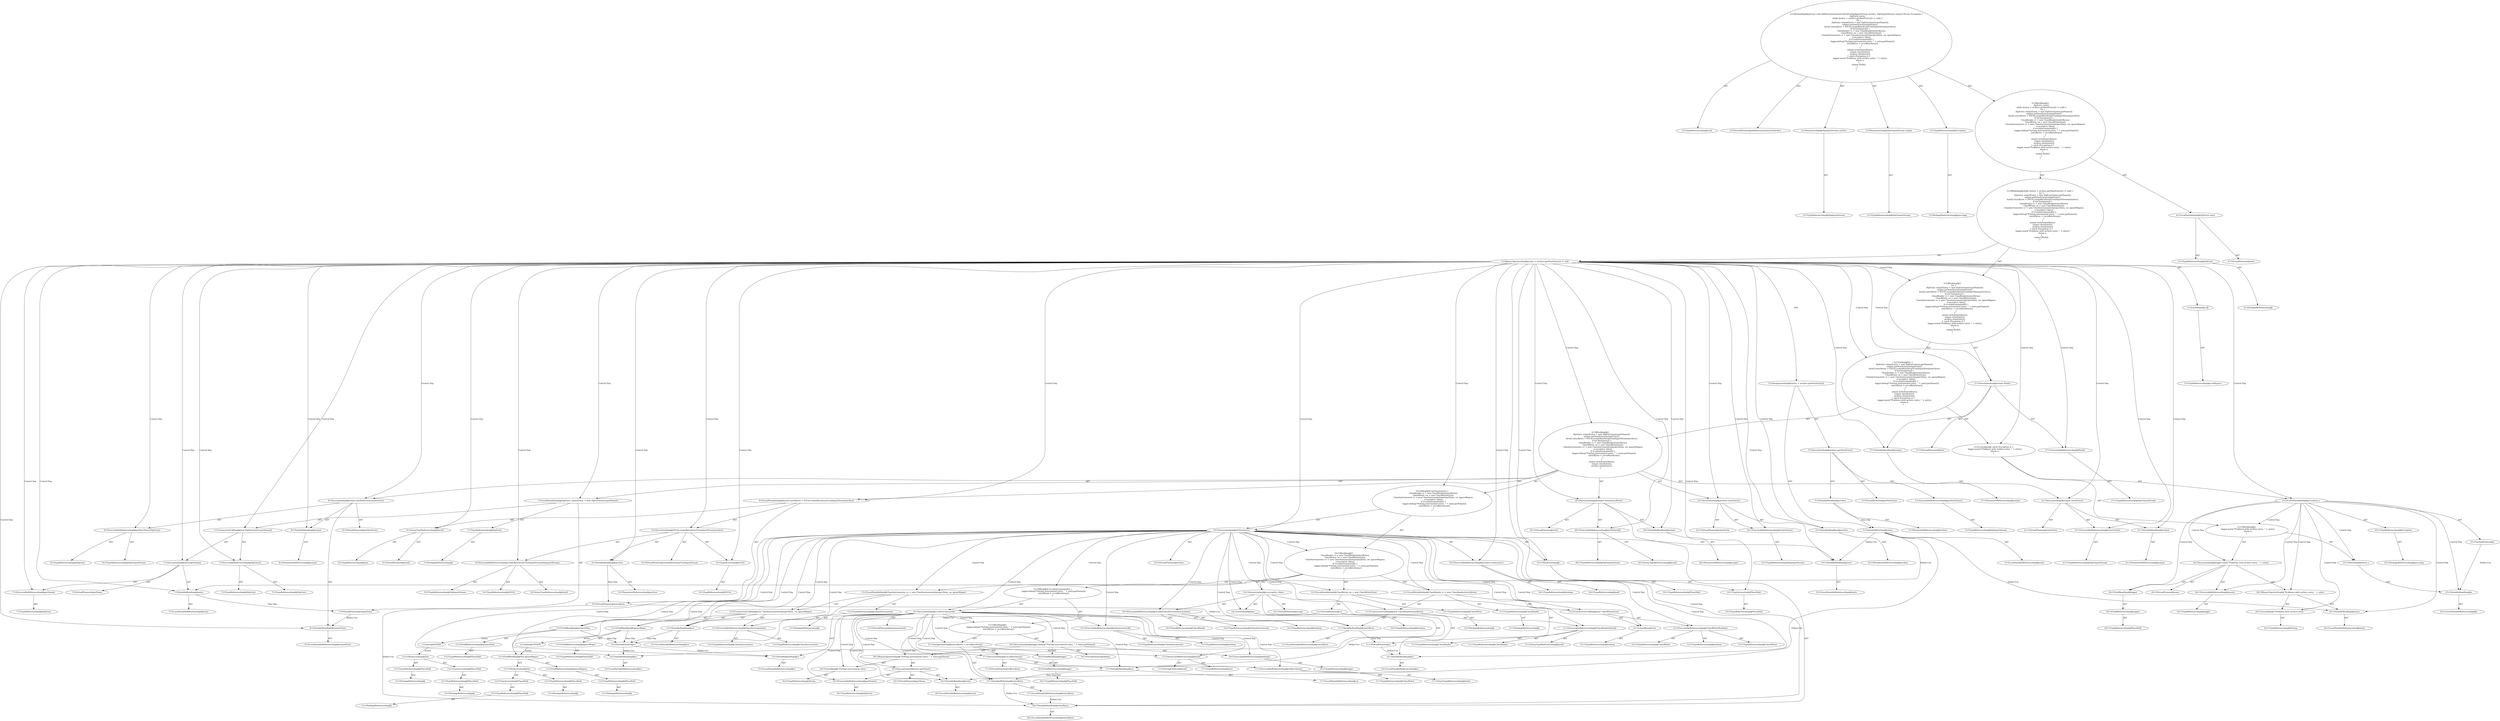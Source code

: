 digraph "addInstrumentationToArchive#?,ZipInputStream,ZipOutputStream" {
0 [label="2:CtTypeReferenceImpl@void" shape=ellipse]
1 [label="2:CtVirtualElement@addInstrumentationToArchive" shape=ellipse]
2 [label="2:CtParameterImpl@ZipInputStream archive" shape=ellipse]
3 [label="2:CtTypeReferenceImpl@ZipInputStream" shape=ellipse]
4 [label="2:CtParameterImpl@ZipOutputStream output" shape=ellipse]
5 [label="2:CtTypeReferenceImpl@ZipOutputStream" shape=ellipse]
6 [label="3:CtTypeReferenceImpl@Exception" shape=ellipse]
7 [label="3:CtPackageReferenceImpl@java.lang" shape=ellipse]
8 [label="4:CtTypeReferenceImpl@ZipEntry" shape=ellipse]
9 [label="4:CtPackageReferenceImpl@" shape=ellipse]
10 [label="4:CtVirtualElement@entry" shape=ellipse]
11 [label="4:CtLocalVariableImpl@ZipEntry entry" shape=ellipse]
12 [label="5:CtVariableWriteImpl@entry" shape=ellipse]
13 [label="5:CtLocalVariableReferenceImpl@entry" shape=ellipse]
14 [label="5:CtExecutableReferenceImpl@getNextEntry()" shape=ellipse]
15 [label="5:CtTypeReferenceImpl@ZipInputStream" shape=ellipse]
16 [label="5:CtVirtualElement@getNextEntry" shape=ellipse]
17 [label="5:CtVariableReadImpl@archive" shape=ellipse]
18 [label="5:CtParameterReferenceImpl@archive" shape=ellipse]
19 [label="5:CtInvocationImpl@archive.getNextEntry()" shape=ellipse]
20 [label="5:CtAssignmentImpl@(entry = archive.getNextEntry())" shape=ellipse]
21 [label="5:CtLiteralImpl@null" shape=ellipse]
22 [label="5:CtTypeReferenceImpl@<nulltype>" shape=ellipse]
23 [label="5:CtBinaryOperatorImpl@(entry = archive.getNextEntry()) != null" shape=ellipse]
24 [label="7:CtTypeReferenceImpl@ZipEntry" shape=ellipse]
25 [label="7:CtPackageReferenceImpl@" shape=ellipse]
26 [label="7:CtExecutableReferenceImpl@ZipEntry()" shape=ellipse]
27 [label="7:CtTypeReferenceImpl@ZipEntry" shape=ellipse]
28 [label="7:CtTypeReferenceImpl@ZipEntry" shape=ellipse]
29 [label="7:CtExecutableReferenceImpl@getName()" shape=ellipse]
30 [label="7:CtTypeReferenceImpl@ZipEntry" shape=ellipse]
31 [label="7:CtVirtualElement@getName" shape=ellipse]
32 [label="7:CtVariableReadImpl@entry" shape=ellipse]
33 [label="7:CtLocalVariableReferenceImpl@entry" shape=ellipse]
34 [label="7:CtInvocationImpl@entry.getName()" shape=ellipse]
35 [label="7:CtConstructorCallImpl@new ZipEntry(entry.getName())" shape=ellipse]
36 [label="7:CtVirtualElement@outputEntry" shape=ellipse]
37 [label="7:CtLocalVariableImpl@ZipEntry outputEntry = new ZipEntry(entry.getName())" shape=ellipse]
38 [label="8:CtExecutableReferenceImpl@putNextEntry(ZipEntry)" shape=ellipse]
39 [label="8:CtTypeReferenceImpl@ZipOutputStream" shape=ellipse]
40 [label="8:CtTypeReferenceImpl@ZipEntry" shape=ellipse]
41 [label="8:CtVirtualElement@putNextEntry" shape=ellipse]
42 [label="8:CtVariableReadImpl@output" shape=ellipse]
43 [label="8:CtParameterReferenceImpl@output" shape=ellipse]
44 [label="8:CtVariableReadImpl@outputEntry" shape=ellipse]
45 [label="8:CtLocalVariableReferenceImpl@outputEntry" shape=ellipse]
46 [label="8:CtInvocationImpl@output.putNextEntry(outputEntry)" shape=ellipse]
47 [label="9:CtVirtualElement@byte[]" shape=ellipse]
48 [label="9:CtArrayTypeReferenceImpl@byte[]" shape=ellipse]
49 [label="9:CtTypeReferenceImpl@byte" shape=ellipse]
50 [label="9:CtExecutableReferenceImpl@createByteArrayFromInputStream(ZipInputStream)" shape=ellipse]
51 [label="9:CtTypeReferenceImpl@IOUtil" shape=ellipse]
52 [label="9:CtArrayTypeReferenceImpl@byte[]" shape=ellipse]
53 [label="9:CtTypeReferenceImpl@ZipInputStream" shape=ellipse]
54 [label="9:CtVirtualElement@createByteArrayFromInputStream" shape=ellipse]
55 [label="9:CtTypeAccessImpl@IOUtil" shape=ellipse]
56 [label="9:CtTypeReferenceImpl@IOUtil" shape=ellipse]
57 [label="9:CtVariableReadImpl@archive" shape=ellipse]
58 [label="9:CtParameterReferenceImpl@archive" shape=ellipse]
59 [label="9:CtInvocationImpl@IOUtil.createByteArrayFromInputStream(archive)" shape=ellipse]
60 [label="9:CtVirtualElement@entryBytes" shape=ellipse]
61 [label="9:CtLocalVariableImpl@byte[] entryBytes = IOUtil.createByteArrayFromInputStream(archive)" shape=ellipse]
62 [label="10:CtExecutableReferenceImpl@isClass(<unknown>)" shape=ellipse]
63 [label="10:CtTypeReferenceImpl@boolean" shape=ellipse]
64 [label="10:CtTypeReferenceImpl@null" shape=ellipse]
65 [label="10:CtVirtualElement@isClass" shape=ellipse]
66 [label="10:CtTypeAccessImpl@PlaceHold" shape=ellipse]
67 [label="10:CtTypeReferenceImpl@PlaceHold" shape=ellipse]
68 [label="10:CtThisAccessImpl@" shape=ellipse]
69 [label="10:CtTypeReferenceImpl@PlaceHold" shape=ellipse]
70 [label="10:CtVariableReadImpl@entry" shape=ellipse]
71 [label="10:CtLocalVariableReferenceImpl@entry" shape=ellipse]
72 [label="10:CtInvocationImpl@isClass(entry)" shape=ellipse]
73 [label="11:CtTypeReferenceImpl@ClassReader" shape=ellipse]
74 [label="11:CtPackageReferenceImpl@" shape=ellipse]
75 [label="11:CtExecutableReferenceImpl@ClassReader(byte[])" shape=ellipse]
76 [label="11:CtTypeReferenceImpl@ClassReader" shape=ellipse]
77 [label="11:CtTypeReferenceImpl@ClassReader" shape=ellipse]
78 [label="11:CtArrayTypeReferenceImpl@byte[]" shape=ellipse]
79 [label="11:CtVariableReadImpl@entryBytes" shape=ellipse]
80 [label="11:CtLocalVariableReferenceImpl@entryBytes" shape=ellipse]
81 [label="11:CtConstructorCallImpl@new ClassReader(entryBytes)" shape=ellipse]
82 [label="11:CtVirtualElement@cr" shape=ellipse]
83 [label="11:CtLocalVariableImpl@ClassReader cr = new ClassReader(entryBytes)" shape=ellipse]
84 [label="12:CtTypeReferenceImpl@ClassWriter" shape=ellipse]
85 [label="12:CtPackageReferenceImpl@" shape=ellipse]
86 [label="12:CtExecutableReferenceImpl@ClassWriter(boolean)" shape=ellipse]
87 [label="12:CtTypeReferenceImpl@ClassWriter" shape=ellipse]
88 [label="12:CtTypeReferenceImpl@ClassWriter" shape=ellipse]
89 [label="12:CtTypeReferenceImpl@boolean" shape=ellipse]
90 [label="12:CtLiteralImpl@true" shape=ellipse]
91 [label="12:CtTypeReferenceImpl@boolean" shape=ellipse]
92 [label="12:CtConstructorCallImpl@new ClassWriter(true)" shape=ellipse]
93 [label="12:CtVirtualElement@cw" shape=ellipse]
94 [label="12:CtLocalVariableImpl@ClassWriter cw = new ClassWriter(true)" shape=ellipse]
95 [label="13:CtTypeReferenceImpl@ClassInstrumenter" shape=ellipse]
96 [label="13:CtPackageReferenceImpl@" shape=ellipse]
97 [label="13:CtExecutableReferenceImpl@ClassInstrumenter()" shape=ellipse]
98 [label="13:CtTypeReferenceImpl@ClassInstrumenter" shape=ellipse]
99 [label="13:CtTypeReferenceImpl@ClassInstrumenter" shape=ellipse]
100 [label="13:CtFieldReferenceImpl@projectData" shape=ellipse]
101 [label="13:CtTypeReferenceImpl@PlaceHold" shape=ellipse]
102 [label="13:CtFieldReadImpl@projectData" shape=ellipse]
103 [label="13:CtVariableReadImpl@cw" shape=ellipse]
104 [label="13:CtLocalVariableReferenceImpl@cw" shape=ellipse]
105 [label="13:CtFieldReferenceImpl@ignoreRegex" shape=ellipse]
106 [label="13:CtTypeReferenceImpl@PlaceHold" shape=ellipse]
107 [label="13:CtFieldReadImpl@ignoreRegex" shape=ellipse]
108 [label="13:CtConstructorCallImpl@new ClassInstrumenter(projectData, cw, ignoreRegex)" shape=ellipse]
109 [label="13:CtVirtualElement@cv" shape=ellipse]
110 [label="13:CtLocalVariableImpl@ClassInstrumenter cv = new ClassInstrumenter(projectData, cw, ignoreRegex)" shape=ellipse]
111 [label="14:CtExecutableReferenceImpl@accept(ClassInstrumenter,boolean)" shape=ellipse]
112 [label="14:CtTypeReferenceImpl@ClassReader" shape=ellipse]
113 [label="14:CtTypeReferenceImpl@ClassInstrumenter" shape=ellipse]
114 [label="14:CtTypeReferenceImpl@boolean" shape=ellipse]
115 [label="14:CtVirtualElement@accept" shape=ellipse]
116 [label="14:CtVariableReadImpl@cr" shape=ellipse]
117 [label="14:CtLocalVariableReferenceImpl@cr" shape=ellipse]
118 [label="14:CtVariableReadImpl@cv" shape=ellipse]
119 [label="14:CtLocalVariableReferenceImpl@cv" shape=ellipse]
120 [label="14:CtLiteralImpl@false" shape=ellipse]
121 [label="14:CtTypeReferenceImpl@boolean" shape=ellipse]
122 [label="14:CtInvocationImpl@cr.accept(cv, false)" shape=ellipse]
123 [label="15:CtExecutableReferenceImpl@isInstrumented()" shape=ellipse]
124 [label="15:CtTypeReferenceImpl@ClassInstrumenter" shape=ellipse]
125 [label="15:CtTypeReferenceImpl@boolean" shape=ellipse]
126 [label="15:CtVirtualElement@isInstrumented" shape=ellipse]
127 [label="15:CtVariableReadImpl@cv" shape=ellipse]
128 [label="15:CtLocalVariableReferenceImpl@cv" shape=ellipse]
129 [label="15:CtInvocationImpl@cv.isInstrumented()" shape=ellipse]
130 [label="16:CtExecutableReferenceImpl@debug()" shape=ellipse]
131 [label="16:CtTypeReferenceImpl@logger" shape=ellipse]
132 [label="16:CtVirtualElement@debug" shape=ellipse]
133 [label="16:CtFieldReferenceImpl@logger" shape=ellipse]
134 [label="16:CtTypeReferenceImpl@PlaceHold" shape=ellipse]
135 [label="16:CtFieldReadImpl@logger" shape=ellipse]
136 [label="16:CtLiteralImpl@\"Putting instrumeted entry: \"" shape=ellipse]
137 [label="16:CtTypeReferenceImpl@String" shape=ellipse]
138 [label="16:CtExecutableReferenceImpl@getName()" shape=ellipse]
139 [label="16:CtTypeReferenceImpl@ZipEntry" shape=ellipse]
140 [label="16:CtVirtualElement@getName" shape=ellipse]
141 [label="16:CtVariableReadImpl@entry" shape=ellipse]
142 [label="16:CtLocalVariableReferenceImpl@entry" shape=ellipse]
143 [label="16:CtInvocationImpl@entry.getName()" shape=ellipse]
144 [label="16:CtBinaryOperatorImpl@\"Putting instrumeted entry: \" + entry.getName()" shape=ellipse]
145 [label="16:CtInvocationImpl@logger.debug(\"Putting instrumeted entry: \" + entry.getName())" shape=ellipse]
146 [label="17:CtVariableWriteImpl@entryBytes" shape=ellipse]
147 [label="17:CtLocalVariableReferenceImpl@entryBytes" shape=ellipse]
148 [label="17:CtExecutableReferenceImpl@toByteArray()" shape=ellipse]
149 [label="17:CtTypeReferenceImpl@ClassWriter" shape=ellipse]
150 [label="17:CtArrayTypeReferenceImpl@byte[]" shape=ellipse]
151 [label="17:CtVirtualElement@toByteArray" shape=ellipse]
152 [label="17:CtVariableReadImpl@cw" shape=ellipse]
153 [label="17:CtLocalVariableReferenceImpl@cw" shape=ellipse]
154 [label="17:CtInvocationImpl@cw.toByteArray()" shape=ellipse]
155 [label="17:CtVirtualElement@byte[]" shape=ellipse]
156 [label="17:CtArrayTypeReferenceImpl@byte[]" shape=ellipse]
157 [label="17:CtTypeReferenceImpl@byte" shape=ellipse]
158 [label="17:CtAssignmentImpl@entryBytes = cw.toByteArray()" shape=ellipse]
159 [label="15:CtBlockImpl@\{
    logger.debug(\"Putting instrumeted entry: \" + entry.getName());
    entryBytes = cw.toByteArray();
\}" shape=ellipse]
160 [label="15:CtIfImpl@if (cv.isInstrumented()) \{
    logger.debug(\"Putting instrumeted entry: \" + entry.getName());
    entryBytes = cw.toByteArray();
\}" shape=ellipse]
161 [label="10:CtBlockImpl@\{
    ClassReader cr = new ClassReader(entryBytes);
    ClassWriter cw = new ClassWriter(true);
    ClassInstrumenter cv = new ClassInstrumenter(projectData, cw, ignoreRegex);
    cr.accept(cv, false);
    if (cv.isInstrumented()) \{
        logger.debug(\"Putting instrumeted entry: \" + entry.getName());
        entryBytes = cw.toByteArray();
    \}
\}" shape=ellipse]
162 [label="10:CtIfImpl@if (isClass(entry)) \{
    ClassReader cr = new ClassReader(entryBytes);
    ClassWriter cw = new ClassWriter(true);
    ClassInstrumenter cv = new ClassInstrumenter(projectData, cw, ignoreRegex);
    cr.accept(cv, false);
    if (cv.isInstrumented()) \{
        logger.debug(\"Putting instrumeted entry: \" + entry.getName());
        entryBytes = cw.toByteArray();
    \}
\}" shape=ellipse]
163 [label="20:CtExecutableReferenceImpl@write(byte[])" shape=ellipse]
164 [label="20:CtTypeReferenceImpl@ZipOutputStream" shape=ellipse]
165 [label="20:CtArrayTypeReferenceImpl@byte[]" shape=ellipse]
166 [label="20:CtVirtualElement@write" shape=ellipse]
167 [label="20:CtVariableReadImpl@output" shape=ellipse]
168 [label="20:CtParameterReferenceImpl@output" shape=ellipse]
169 [label="20:CtVariableReadImpl@entryBytes" shape=ellipse]
170 [label="20:CtLocalVariableReferenceImpl@entryBytes" shape=ellipse]
171 [label="20:CtInvocationImpl@output.write(entryBytes)" shape=ellipse]
172 [label="21:CtExecutableReferenceImpl@closeEntry()" shape=ellipse]
173 [label="21:CtTypeReferenceImpl@ZipOutputStream" shape=ellipse]
174 [label="21:CtVirtualElement@closeEntry" shape=ellipse]
175 [label="21:CtVariableReadImpl@output" shape=ellipse]
176 [label="21:CtParameterReferenceImpl@output" shape=ellipse]
177 [label="21:CtInvocationImpl@output.closeEntry()" shape=ellipse]
178 [label="22:CtExecutableReferenceImpl@closeEntry()" shape=ellipse]
179 [label="22:CtTypeReferenceImpl@ZipInputStream" shape=ellipse]
180 [label="22:CtVirtualElement@closeEntry" shape=ellipse]
181 [label="22:CtVariableReadImpl@archive" shape=ellipse]
182 [label="22:CtParameterReferenceImpl@archive" shape=ellipse]
183 [label="22:CtInvocationImpl@archive.closeEntry()" shape=ellipse]
184 [label="6:CtBlockImpl@\{
    ZipEntry outputEntry = new ZipEntry(entry.getName());
    output.putNextEntry(outputEntry);
    byte[] entryBytes = IOUtil.createByteArrayFromInputStream(archive);
    if (isClass(entry)) \{
        ClassReader cr = new ClassReader(entryBytes);
        ClassWriter cw = new ClassWriter(true);
        ClassInstrumenter cv = new ClassInstrumenter(projectData, cw, ignoreRegex);
        cr.accept(cv, false);
        if (cv.isInstrumented()) \{
            logger.debug(\"Putting instrumeted entry: \" + entry.getName());
            entryBytes = cw.toByteArray();
        \}
    \}
    output.write(entryBytes);
    output.closeEntry();
    archive.closeEntry();
\}" shape=ellipse]
185 [label="23:CtVirtualElement@e" shape=ellipse]
186 [label="23:CtTypeReferenceImpl@Exception" shape=ellipse]
187 [label="23:CtPackageReferenceImpl@java.lang" shape=ellipse]
188 [label="23:CtCatchVariableImpl@Exception e" shape=ellipse]
189 [label="24:CtExecutableReferenceImpl@warn()" shape=ellipse]
190 [label="24:CtTypeReferenceImpl@logger" shape=ellipse]
191 [label="24:CtVirtualElement@warn" shape=ellipse]
192 [label="24:CtFieldReferenceImpl@logger" shape=ellipse]
193 [label="24:CtTypeReferenceImpl@PlaceHold" shape=ellipse]
194 [label="24:CtFieldReadImpl@logger" shape=ellipse]
195 [label="24:CtLiteralImpl@\"Problems with archive entry: \"" shape=ellipse]
196 [label="24:CtTypeReferenceImpl@String" shape=ellipse]
197 [label="24:CtVariableReadImpl@entry" shape=ellipse]
198 [label="24:CtLocalVariableReferenceImpl@entry" shape=ellipse]
199 [label="24:CtBinaryOperatorImpl@\"Problems with archive entry: \" + entry" shape=ellipse]
200 [label="24:CtInvocationImpl@logger.warn(\"Problems with archive entry: \" + entry)" shape=ellipse]
201 [label="25:CtVariableReadImpl@e" shape=ellipse]
202 [label="25:CtCatchVariableReferenceImpl@e" shape=ellipse]
203 [label="25:CtThrowImpl@throw e" shape=ellipse]
204 [label="23:CtBlockImpl@\{
    logger.warn(\"Problems with archive entry: \" + entry);
    throw e;
\}" shape=ellipse]
205 [label="23:CtCatchImpl@ catch (Exception e) \{
    logger.warn(\"Problems with archive entry: \" + entry);
    throw e;
\}" shape=ellipse]
206 [label="6:CtTryImpl@try \{
    ZipEntry outputEntry = new ZipEntry(entry.getName());
    output.putNextEntry(outputEntry);
    byte[] entryBytes = IOUtil.createByteArrayFromInputStream(archive);
    if (isClass(entry)) \{
        ClassReader cr = new ClassReader(entryBytes);
        ClassWriter cw = new ClassWriter(true);
        ClassInstrumenter cv = new ClassInstrumenter(projectData, cw, ignoreRegex);
        cr.accept(cv, false);
        if (cv.isInstrumented()) \{
            logger.debug(\"Putting instrumeted entry: \" + entry.getName());
            entryBytes = cw.toByteArray();
        \}
    \}
    output.write(entryBytes);
    output.closeEntry();
    archive.closeEntry();
\} catch (Exception e) \{
    logger.warn(\"Problems with archive entry: \" + entry);
    throw e;
\}" shape=ellipse]
207 [label="27:CtExecutableReferenceImpl@flush()" shape=ellipse]
208 [label="27:CtTypeReferenceImpl@ZipOutputStream" shape=ellipse]
209 [label="27:CtVirtualElement@flush" shape=ellipse]
210 [label="27:CtVariableReadImpl@output" shape=ellipse]
211 [label="27:CtParameterReferenceImpl@output" shape=ellipse]
212 [label="27:CtInvocationImpl@output.flush()" shape=ellipse]
213 [label="5:CtBlockImpl@\{
    try \{
        ZipEntry outputEntry = new ZipEntry(entry.getName());
        output.putNextEntry(outputEntry);
        byte[] entryBytes = IOUtil.createByteArrayFromInputStream(archive);
        if (isClass(entry)) \{
            ClassReader cr = new ClassReader(entryBytes);
            ClassWriter cw = new ClassWriter(true);
            ClassInstrumenter cv = new ClassInstrumenter(projectData, cw, ignoreRegex);
            cr.accept(cv, false);
            if (cv.isInstrumented()) \{
                logger.debug(\"Putting instrumeted entry: \" + entry.getName());
                entryBytes = cw.toByteArray();
            \}
        \}
        output.write(entryBytes);
        output.closeEntry();
        archive.closeEntry();
    \} catch (Exception e) \{
        logger.warn(\"Problems with archive entry: \" + entry);
        throw e;
    \}
    output.flush();
\}" shape=ellipse]
214 [label="5:CtWhileImpl@while ((entry = archive.getNextEntry()) != null) \{
    try \{
        ZipEntry outputEntry = new ZipEntry(entry.getName());
        output.putNextEntry(outputEntry);
        byte[] entryBytes = IOUtil.createByteArrayFromInputStream(archive);
        if (isClass(entry)) \{
            ClassReader cr = new ClassReader(entryBytes);
            ClassWriter cw = new ClassWriter(true);
            ClassInstrumenter cv = new ClassInstrumenter(projectData, cw, ignoreRegex);
            cr.accept(cv, false);
            if (cv.isInstrumented()) \{
                logger.debug(\"Putting instrumeted entry: \" + entry.getName());
                entryBytes = cw.toByteArray();
            \}
        \}
        output.write(entryBytes);
        output.closeEntry();
        archive.closeEntry();
    \} catch (Exception e) \{
        logger.warn(\"Problems with archive entry: \" + entry);
        throw e;
    \}
    output.flush();
\} " shape=ellipse]
215 [label="3:CtBlockImpl@\{
    ZipEntry entry;
    while ((entry = archive.getNextEntry()) != null) \{
        try \{
            ZipEntry outputEntry = new ZipEntry(entry.getName());
            output.putNextEntry(outputEntry);
            byte[] entryBytes = IOUtil.createByteArrayFromInputStream(archive);
            if (isClass(entry)) \{
                ClassReader cr = new ClassReader(entryBytes);
                ClassWriter cw = new ClassWriter(true);
                ClassInstrumenter cv = new ClassInstrumenter(projectData, cw, ignoreRegex);
                cr.accept(cv, false);
                if (cv.isInstrumented()) \{
                    logger.debug(\"Putting instrumeted entry: \" + entry.getName());
                    entryBytes = cw.toByteArray();
                \}
            \}
            output.write(entryBytes);
            output.closeEntry();
            archive.closeEntry();
        \} catch (Exception e) \{
            logger.warn(\"Problems with archive entry: \" + entry);
            throw e;
        \}
        output.flush();
    \} 
\}" shape=ellipse]
216 [label="2:CtMethodImpl@private void addInstrumentationToArchive(ZipInputStream archive, ZipOutputStream output) throws Exception \{
    ZipEntry entry;
    while ((entry = archive.getNextEntry()) != null) \{
        try \{
            ZipEntry outputEntry = new ZipEntry(entry.getName());
            output.putNextEntry(outputEntry);
            byte[] entryBytes = IOUtil.createByteArrayFromInputStream(archive);
            if (isClass(entry)) \{
                ClassReader cr = new ClassReader(entryBytes);
                ClassWriter cw = new ClassWriter(true);
                ClassInstrumenter cv = new ClassInstrumenter(projectData, cw, ignoreRegex);
                cr.accept(cv, false);
                if (cv.isInstrumented()) \{
                    logger.debug(\"Putting instrumeted entry: \" + entry.getName());
                    entryBytes = cw.toByteArray();
                \}
            \}
            output.write(entryBytes);
            output.closeEntry();
            archive.closeEntry();
        \} catch (Exception e) \{
            logger.warn(\"Problems with archive entry: \" + entry);
            throw e;
        \}
        output.flush();
    \} 
\}" shape=ellipse]
217 [label="13:Update@UPDATE" shape=ellipse]
218 [label="13:CtPackageReferenceImpl@" shape=ellipse]
219 [label="13:CtTypeReferenceImpl@PlaceHold" shape=ellipse]
220 [label="13:CtPackageReferenceImpl@" shape=ellipse]
221 [label="13:CtTypeReferenceImpl@PlaceHold" shape=ellipse]
222 [label="13:CtTypeAccessImpl@PlaceHold" shape=ellipse]
223 [label="13:CtThisAccessImpl@this" shape=ellipse]
224 [label="13:CtPackageReferenceImpl@" shape=ellipse]
225 [label="13:CtTypeReferenceImpl@PlaceHold" shape=ellipse]
226 [label="13:CtFieldReferenceImpl@ignoreRegexs" shape=ellipse]
227 [label="13:CtFieldReadImpl@this.ignoreRegexs" shape=ellipse]
228 [label="13:Insert@INSERT" shape=ellipse]
229 [label="13:CtPackageReferenceImpl@" shape=ellipse]
230 [label="13:CtTypeReferenceImpl@PlaceHold" shape=ellipse]
231 [label="13:CtPackageReferenceImpl@" shape=ellipse]
232 [label="13:CtTypeReferenceImpl@PlaceHold" shape=ellipse]
233 [label="13:CtTypeAccessImpl@PlaceHold" shape=ellipse]
234 [label="13:CtThisAccessImpl@this" shape=ellipse]
2 -> 3 [label="AST"];
4 -> 5 [label="AST"];
6 -> 7 [label="AST"];
8 -> 9 [label="AST"];
11 -> 10 [label="AST"];
11 -> 8 [label="AST"];
12 -> 13 [label="AST"];
12 -> 32 [label="Define-Use"];
12 -> 70 [label="Define-Use"];
12 -> 141 [label="Define-Use"];
12 -> 197 [label="Define-Use"];
14 -> 15 [label="AST"];
17 -> 18 [label="AST"];
17 -> 12 [label="Data Dep"];
19 -> 16 [label="AST"];
19 -> 17 [label="AST"];
19 -> 14 [label="AST"];
20 -> 12 [label="AST"];
20 -> 19 [label="AST"];
21 -> 22 [label="AST"];
23 -> 20 [label="AST"];
23 -> 21 [label="AST"];
23 -> 213 [label="Control Dep"];
23 -> 206 [label="Control Dep"];
23 -> 184 [label="Control Dep"];
23 -> 37 [label="Control Dep"];
23 -> 35 [label="Control Dep"];
23 -> 26 [label="Control Dep"];
23 -> 34 [label="Control Dep"];
23 -> 29 [label="Control Dep"];
23 -> 32 [label="Control Dep"];
23 -> 46 [label="Control Dep"];
23 -> 38 [label="Control Dep"];
23 -> 42 [label="Control Dep"];
23 -> 44 [label="Control Dep"];
23 -> 61 [label="Control Dep"];
23 -> 48 [label="Control Dep"];
23 -> 59 [label="Control Dep"];
23 -> 50 [label="Control Dep"];
23 -> 55 [label="Control Dep"];
23 -> 57 [label="Control Dep"];
23 -> 162 [label="Control Dep"];
23 -> 72 [label="Control Dep"];
23 -> 62 [label="Control Dep"];
23 -> 68 [label="Control Dep"];
23 -> 66 [label="Control Dep"];
23 -> 70 [label="Control Dep"];
23 -> 171 [label="Control Dep"];
23 -> 163 [label="Control Dep"];
23 -> 167 [label="Control Dep"];
23 -> 169 [label="Control Dep"];
23 -> 177 [label="Control Dep"];
23 -> 172 [label="Control Dep"];
23 -> 175 [label="Control Dep"];
23 -> 183 [label="Control Dep"];
23 -> 178 [label="Control Dep"];
23 -> 181 [label="Control Dep"];
23 -> 205 [label="Control Dep"];
23 -> 188 [label="Control Dep"];
23 -> 212 [label="Control Dep"];
23 -> 207 [label="Control Dep"];
23 -> 210 [label="Control Dep"];
24 -> 25 [label="AST"];
26 -> 27 [label="AST"];
26 -> 28 [label="AST"];
29 -> 30 [label="AST"];
32 -> 33 [label="AST"];
32 -> 36 [label="Data Dep"];
34 -> 31 [label="AST"];
34 -> 32 [label="AST"];
34 -> 29 [label="AST"];
35 -> 26 [label="AST"];
35 -> 34 [label="AST"];
36 -> 44 [label="Define-Use"];
37 -> 36 [label="AST"];
37 -> 24 [label="AST"];
37 -> 35 [label="AST"];
38 -> 39 [label="AST"];
38 -> 40 [label="AST"];
42 -> 43 [label="AST"];
44 -> 45 [label="AST"];
46 -> 41 [label="AST"];
46 -> 42 [label="AST"];
46 -> 38 [label="AST"];
46 -> 44 [label="AST"];
48 -> 47 [label="AST"];
48 -> 49 [label="AST"];
50 -> 51 [label="AST"];
50 -> 52 [label="AST"];
50 -> 53 [label="AST"];
55 -> 56 [label="AST"];
57 -> 58 [label="AST"];
57 -> 60 [label="Data Dep"];
59 -> 54 [label="AST"];
59 -> 55 [label="AST"];
59 -> 50 [label="AST"];
59 -> 57 [label="AST"];
60 -> 79 [label="Define-Use"];
60 -> 169 [label="Define-Use"];
61 -> 60 [label="AST"];
61 -> 48 [label="AST"];
61 -> 59 [label="AST"];
62 -> 63 [label="AST"];
62 -> 64 [label="AST"];
66 -> 67 [label="AST"];
68 -> 69 [label="AST"];
68 -> 66 [label="AST"];
70 -> 71 [label="AST"];
72 -> 65 [label="AST"];
72 -> 68 [label="AST"];
72 -> 62 [label="AST"];
72 -> 70 [label="AST"];
72 -> 161 [label="Control Dep"];
72 -> 83 [label="Control Dep"];
72 -> 81 [label="Control Dep"];
72 -> 75 [label="Control Dep"];
72 -> 79 [label="Control Dep"];
72 -> 94 [label="Control Dep"];
72 -> 92 [label="Control Dep"];
72 -> 86 [label="Control Dep"];
72 -> 90 [label="Control Dep"];
72 -> 110 [label="Control Dep"];
72 -> 108 [label="Control Dep"];
72 -> 97 [label="Control Dep"];
72 -> 102 [label="Control Dep"];
72 -> 103 [label="Control Dep"];
72 -> 107 [label="Control Dep"];
72 -> 122 [label="Control Dep"];
72 -> 111 [label="Control Dep"];
72 -> 116 [label="Control Dep"];
72 -> 118 [label="Control Dep"];
72 -> 120 [label="Control Dep"];
72 -> 160 [label="Control Dep"];
72 -> 129 [label="Control Dep"];
72 -> 123 [label="Control Dep"];
72 -> 127 [label="Control Dep"];
72 -> 227 [label="Control Dep"];
73 -> 74 [label="AST"];
75 -> 76 [label="AST"];
75 -> 77 [label="AST"];
75 -> 78 [label="AST"];
79 -> 80 [label="AST"];
79 -> 82 [label="Data Dep"];
81 -> 75 [label="AST"];
81 -> 79 [label="AST"];
82 -> 116 [label="Define-Use"];
83 -> 82 [label="AST"];
83 -> 73 [label="AST"];
83 -> 81 [label="AST"];
84 -> 85 [label="AST"];
86 -> 87 [label="AST"];
86 -> 88 [label="AST"];
86 -> 89 [label="AST"];
90 -> 91 [label="AST"];
92 -> 86 [label="AST"];
92 -> 90 [label="AST"];
93 -> 103 [label="Define-Use"];
93 -> 152 [label="Define-Use"];
94 -> 93 [label="AST"];
94 -> 84 [label="AST"];
94 -> 92 [label="AST"];
95 -> 96 [label="AST"];
97 -> 98 [label="AST"];
97 -> 99 [label="AST"];
100 -> 101 [label="AST"];
102 -> 100 [label="AST"];
102 -> 109 [label="Data Dep"];
102 -> 228 [label="Action"];
103 -> 104 [label="AST"];
103 -> 109 [label="Data Dep"];
105 -> 106 [label="AST"];
107 -> 105 [label="AST"];
107 -> 109 [label="Data Dep"];
107 -> 217 [label="Action"];
108 -> 97 [label="AST"];
108 -> 102 [label="AST"];
108 -> 103 [label="AST"];
108 -> 107 [label="AST"];
109 -> 118 [label="Define-Use"];
109 -> 127 [label="Define-Use"];
110 -> 109 [label="AST"];
110 -> 95 [label="AST"];
110 -> 108 [label="AST"];
111 -> 112 [label="AST"];
111 -> 113 [label="AST"];
111 -> 114 [label="AST"];
116 -> 117 [label="AST"];
118 -> 119 [label="AST"];
120 -> 121 [label="AST"];
122 -> 115 [label="AST"];
122 -> 116 [label="AST"];
122 -> 111 [label="AST"];
122 -> 118 [label="AST"];
122 -> 120 [label="AST"];
123 -> 124 [label="AST"];
123 -> 125 [label="AST"];
127 -> 128 [label="AST"];
129 -> 126 [label="AST"];
129 -> 127 [label="AST"];
129 -> 123 [label="AST"];
129 -> 159 [label="Control Dep"];
129 -> 145 [label="Control Dep"];
129 -> 130 [label="Control Dep"];
129 -> 135 [label="Control Dep"];
129 -> 144 [label="Control Dep"];
129 -> 136 [label="Control Dep"];
129 -> 143 [label="Control Dep"];
129 -> 138 [label="Control Dep"];
129 -> 141 [label="Control Dep"];
129 -> 158 [label="Control Dep"];
129 -> 146 [label="Control Dep"];
129 -> 154 [label="Control Dep"];
129 -> 148 [label="Control Dep"];
129 -> 152 [label="Control Dep"];
129 -> 156 [label="Control Dep"];
130 -> 131 [label="AST"];
133 -> 134 [label="AST"];
135 -> 133 [label="AST"];
136 -> 137 [label="AST"];
138 -> 139 [label="AST"];
141 -> 142 [label="AST"];
143 -> 140 [label="AST"];
143 -> 141 [label="AST"];
143 -> 138 [label="AST"];
144 -> 136 [label="AST"];
144 -> 143 [label="AST"];
145 -> 132 [label="AST"];
145 -> 135 [label="AST"];
145 -> 130 [label="AST"];
145 -> 144 [label="AST"];
146 -> 147 [label="AST"];
146 -> 169 [label="Define-Use"];
147 -> 169 [label="Define-Use"];
148 -> 149 [label="AST"];
148 -> 150 [label="AST"];
152 -> 153 [label="AST"];
152 -> 146 [label="Data Dep"];
154 -> 151 [label="AST"];
154 -> 152 [label="AST"];
154 -> 148 [label="AST"];
156 -> 155 [label="AST"];
156 -> 157 [label="AST"];
158 -> 156 [label="AST"];
158 -> 146 [label="AST"];
158 -> 154 [label="AST"];
159 -> 145 [label="AST"];
159 -> 158 [label="AST"];
160 -> 129 [label="AST"];
160 -> 159 [label="AST"];
161 -> 83 [label="AST"];
161 -> 94 [label="AST"];
161 -> 110 [label="AST"];
161 -> 122 [label="AST"];
161 -> 160 [label="AST"];
162 -> 72 [label="AST"];
162 -> 161 [label="AST"];
163 -> 164 [label="AST"];
163 -> 165 [label="AST"];
167 -> 168 [label="AST"];
169 -> 170 [label="AST"];
171 -> 166 [label="AST"];
171 -> 167 [label="AST"];
171 -> 163 [label="AST"];
171 -> 169 [label="AST"];
172 -> 173 [label="AST"];
175 -> 176 [label="AST"];
177 -> 174 [label="AST"];
177 -> 175 [label="AST"];
177 -> 172 [label="AST"];
178 -> 179 [label="AST"];
181 -> 182 [label="AST"];
183 -> 180 [label="AST"];
183 -> 181 [label="AST"];
183 -> 178 [label="AST"];
184 -> 37 [label="AST"];
184 -> 46 [label="AST"];
184 -> 61 [label="AST"];
184 -> 162 [label="AST"];
184 -> 171 [label="AST"];
184 -> 177 [label="AST"];
184 -> 183 [label="AST"];
185 -> 201 [label="Define-Use"];
186 -> 187 [label="AST"];
188 -> 185 [label="AST"];
188 -> 186 [label="AST"];
188 -> 204 [label="Control Dep"];
188 -> 200 [label="Control Dep"];
188 -> 189 [label="Control Dep"];
188 -> 194 [label="Control Dep"];
188 -> 199 [label="Control Dep"];
188 -> 195 [label="Control Dep"];
188 -> 197 [label="Control Dep"];
188 -> 203 [label="Control Dep"];
188 -> 201 [label="Control Dep"];
189 -> 190 [label="AST"];
192 -> 193 [label="AST"];
194 -> 192 [label="AST"];
195 -> 196 [label="AST"];
197 -> 198 [label="AST"];
199 -> 195 [label="AST"];
199 -> 197 [label="AST"];
200 -> 191 [label="AST"];
200 -> 194 [label="AST"];
200 -> 189 [label="AST"];
200 -> 199 [label="AST"];
201 -> 202 [label="AST"];
203 -> 201 [label="AST"];
204 -> 200 [label="AST"];
204 -> 203 [label="AST"];
205 -> 188 [label="AST"];
205 -> 204 [label="AST"];
206 -> 184 [label="AST"];
206 -> 205 [label="AST"];
207 -> 208 [label="AST"];
210 -> 211 [label="AST"];
212 -> 209 [label="AST"];
212 -> 210 [label="AST"];
212 -> 207 [label="AST"];
213 -> 206 [label="AST"];
213 -> 212 [label="AST"];
214 -> 23 [label="AST"];
214 -> 213 [label="AST"];
215 -> 11 [label="AST"];
215 -> 214 [label="AST"];
216 -> 1 [label="AST"];
216 -> 0 [label="AST"];
216 -> 2 [label="AST"];
216 -> 4 [label="AST"];
216 -> 6 [label="AST"];
216 -> 215 [label="AST"];
217 -> 227 [label="Action"];
219 -> 218 [label="AST"];
221 -> 220 [label="AST"];
222 -> 221 [label="AST"];
223 -> 219 [label="AST"];
223 -> 222 [label="AST"];
225 -> 224 [label="AST"];
226 -> 225 [label="AST"];
227 -> 223 [label="AST"];
227 -> 226 [label="AST"];
228 -> 234 [label="Action"];
230 -> 229 [label="AST"];
232 -> 231 [label="AST"];
233 -> 232 [label="AST"];
234 -> 230 [label="AST"];
234 -> 233 [label="AST"];
}